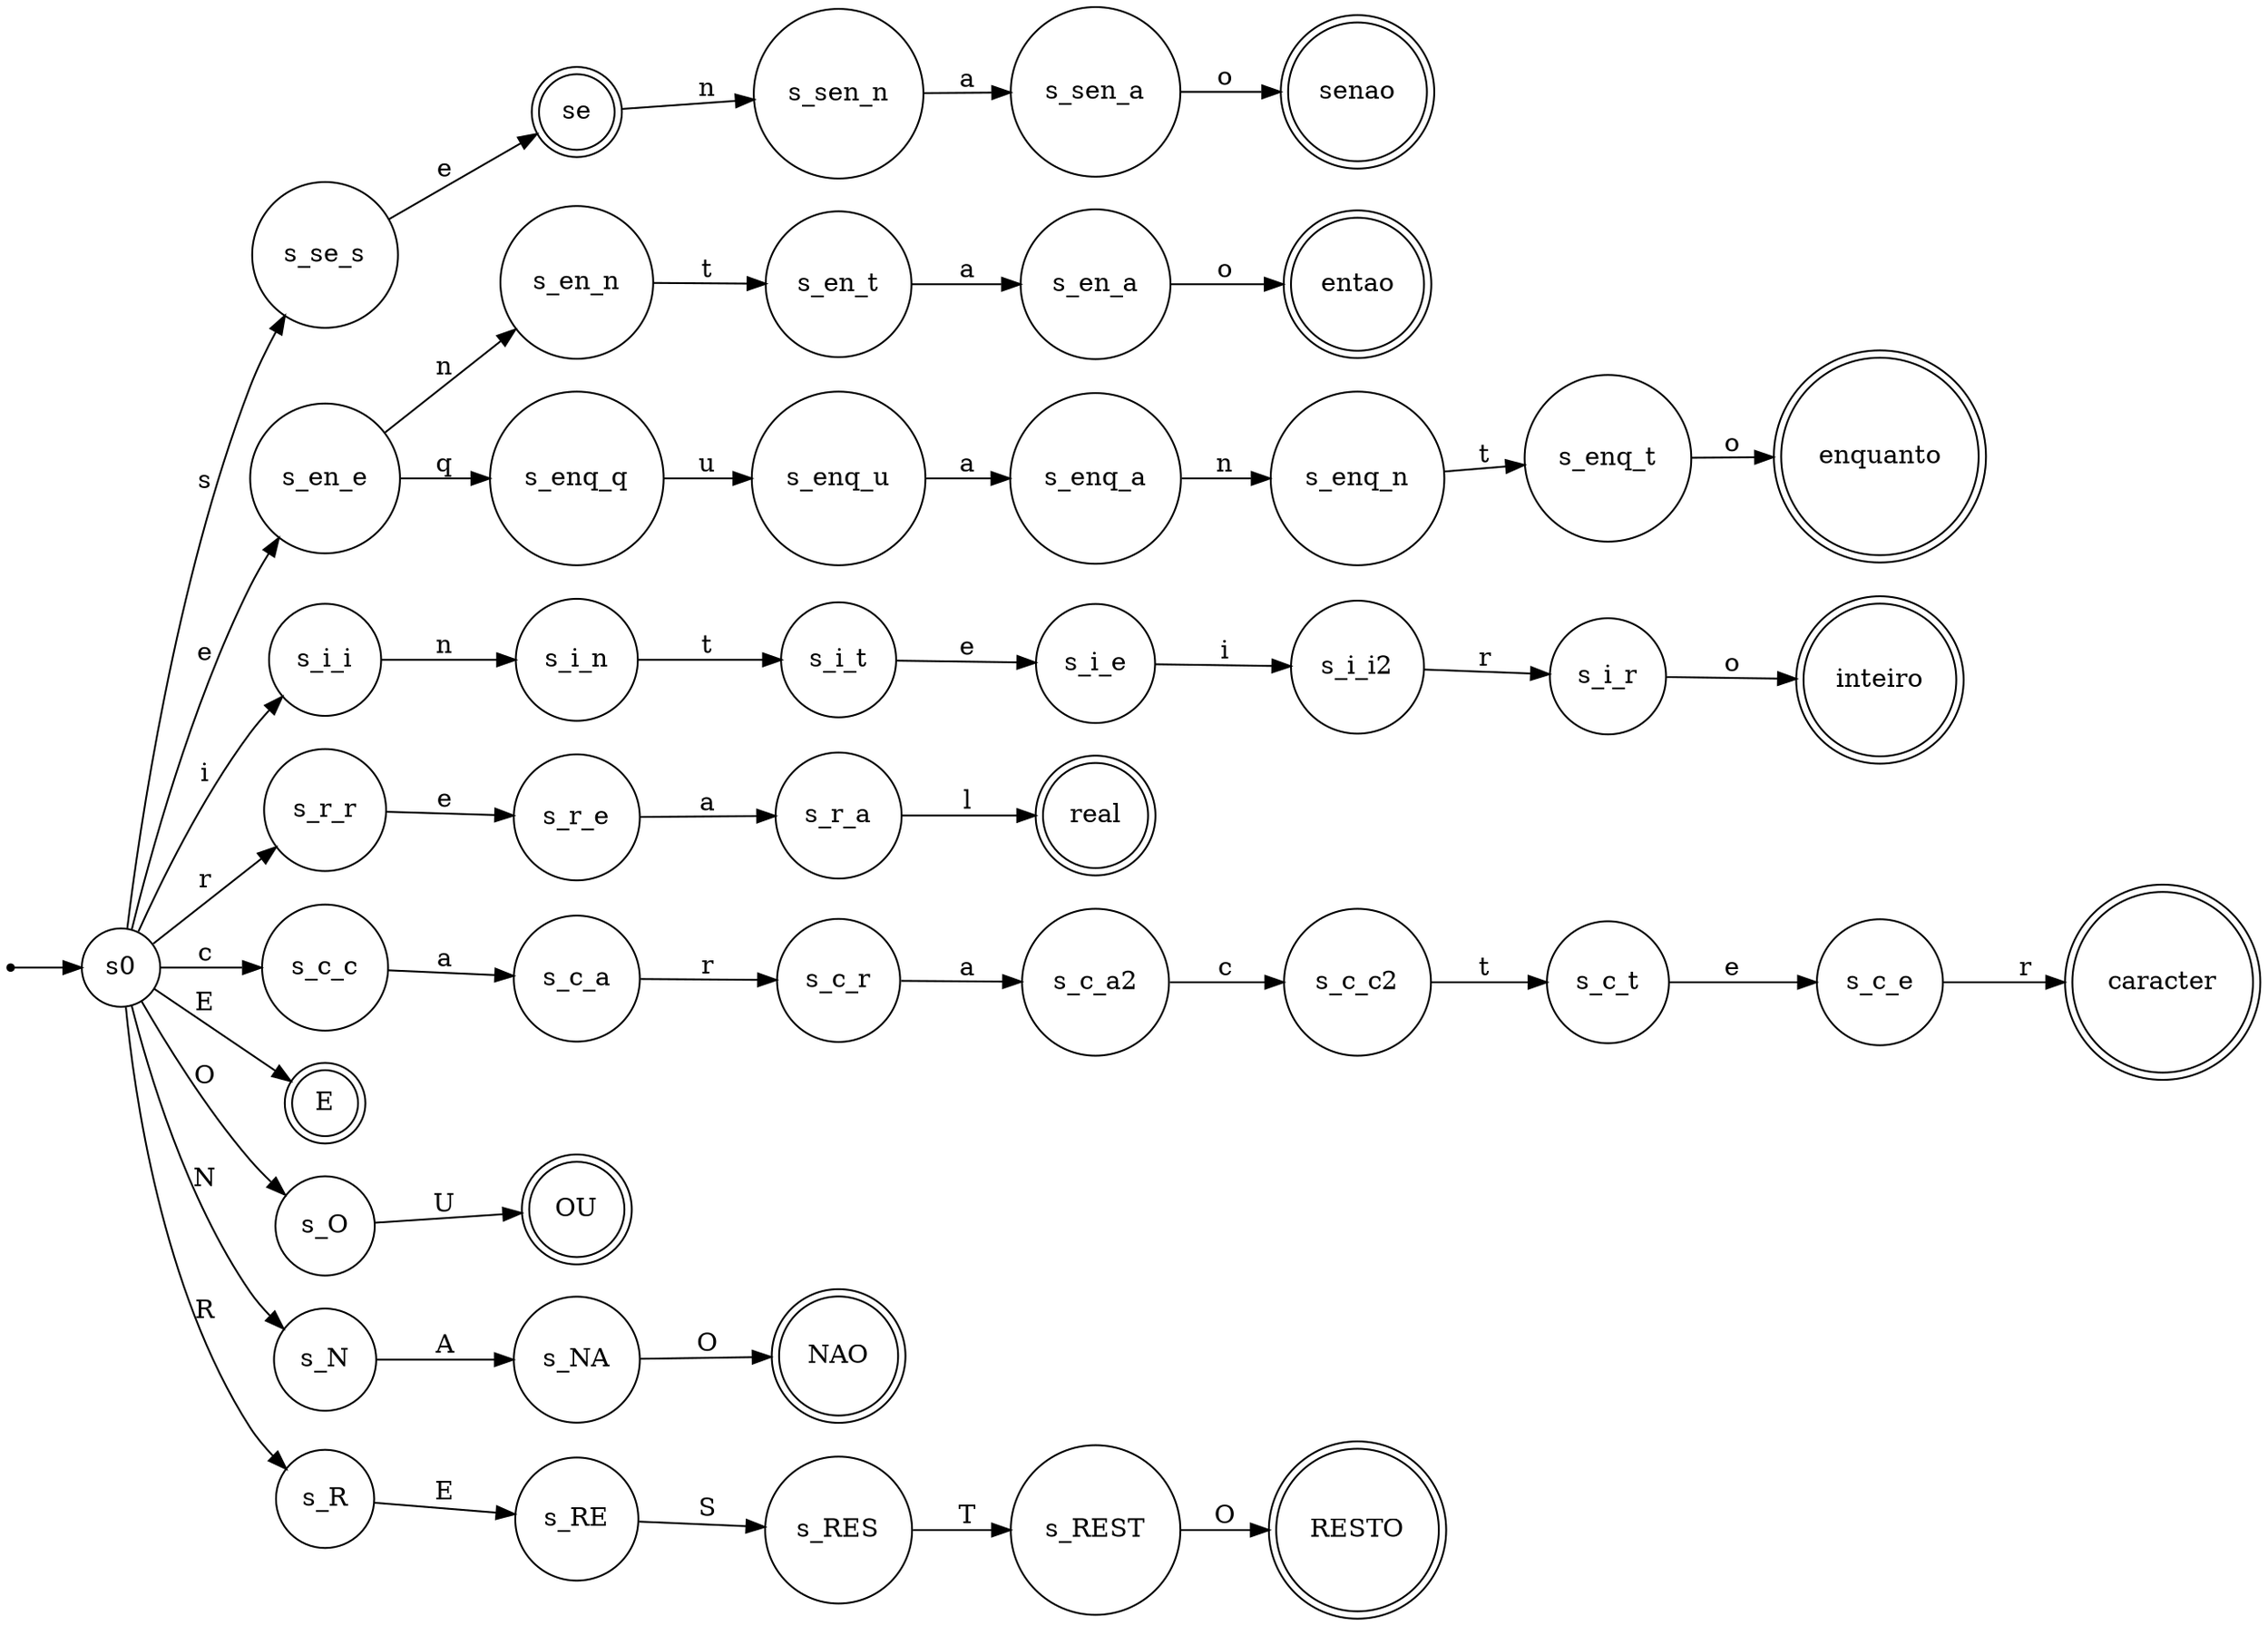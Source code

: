 digraph KW_DFA {
  rankdir=LR; node [shape=circle];

  start [shape=point];
  s0 [label="s0"];
  start -> s0;

  // "se"
  s0 -> s_se_s [label="s"];
  s_se_s -> s_se_e [label="e"];
  s_se_e [label="se", shape=doublecircle];

  // "entao"
  s0 -> s_en_e [label="e"];
  s_en_e -> s_en_n [label="n"];
  s_en_n -> s_en_t [label="t"];
  s_en_t -> s_en_a [label="a"];
  s_en_a -> s_en_o [label="o"];
  s_en_o [label="entao", shape=doublecircle];

  // "senao"
  s_se_e -> s_sen_n [label="n"];
  s_sen_n -> s_sen_a [label="a"];
  s_sen_a -> s_sen_o [label="o"];
  s_sen_o [label="senao", shape=doublecircle];

  // "enquanto"
  s_en_e -> s_enq_q [label="q"];
  s_enq_q -> s_enq_u [label="u"];
  s_enq_u -> s_enq_a [label="a"];
  s_enq_a -> s_enq_n [label="n"];
  s_enq_n -> s_enq_t [label="t"];
  s_enq_t -> s_enq_o [label="o"];
  s_enq_o [label="enquanto", shape=doublecircle];

  // "inteiro"
  s0 -> s_i_i [label="i"];
  s_i_i -> s_i_n [label="n"];
  s_i_n -> s_i_t [label="t"];
  s_i_t -> s_i_e [label="e"];
  s_i_e -> s_i_i2 [label="i"];
  s_i_i2 -> s_i_r [label="r"];
  s_i_r -> s_i_o [label="o"];
  s_i_o [label="inteiro", shape=doublecircle];

  // "real"
  s0 -> s_r_r [label="r"];
  s_r_r -> s_r_e [label="e"];
  s_r_e -> s_r_a [label="a"];
  s_r_a -> s_r_l [label="l"];
  s_r_l [label="real", shape=doublecircle];

  // "caracter"
  s0 -> s_c_c [label="c"];
  s_c_c -> s_c_a [label="a"];
  s_c_a -> s_c_r [label="r"];
  s_c_r -> s_c_a2 [label="a"];
  s_c_a2 -> s_c_c2 [label="c"];
  s_c_c2 -> s_c_t [label="t"];
  s_c_t -> s_c_e [label="e"];
  s_c_e -> s_c_r2 [label="r"];
  s_c_r2 [label="caracter", shape=doublecircle];

  // "E"
  s0 -> s_E [label="E"];
  s_E [label="E", shape=doublecircle];

  // "OU"
  s0 -> s_O [label="O"];
  s_O -> s_OU [label="U"];
  s_OU [label="OU", shape=doublecircle];

  // "NAO"
  s0 -> s_N [label="N"];
  s_N -> s_NA [label="A"];
  s_NA -> s_NAO [label="O"];
  s_NAO [label="NAO", shape=doublecircle];

  // "RESTO"
  s0 -> s_R [label="R"];
  s_R -> s_RE [label="E"];
  s_RE -> s_RES [label="S"];
  s_RES -> s_REST [label="T"];
  s_REST -> s_RESTO [label="O"];
  s_RESTO [label="RESTO", shape=doublecircle];
}
